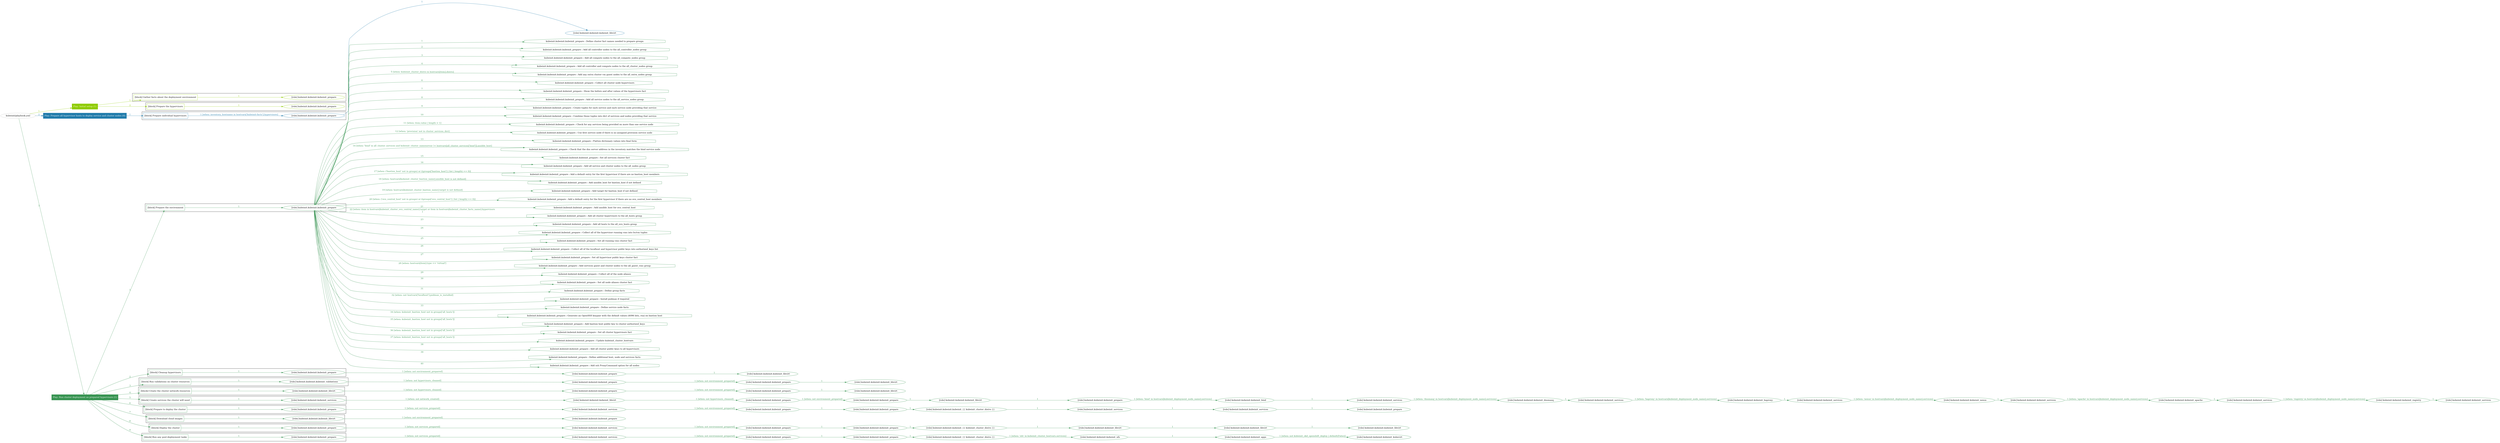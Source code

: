 digraph {
	graph [concentrate=true ordering=in rankdir=LR ratio=fill]
	edge [esep=5 sep=10]
	"kubeinit/playbook.yml" [id=root_node style=dotted]
	play_1ff50176 [label="Play: Initial setup (1)" color="#8fcc00" fontcolor="#ffffff" id=play_1ff50176 shape=box style=filled tooltip=localhost]
	"kubeinit/playbook.yml" -> play_1ff50176 [label="1 " color="#8fcc00" fontcolor="#8fcc00" id=edge_e7f3b5e3 labeltooltip="1 " tooltip="1 "]
	subgraph "kubeinit.kubeinit.kubeinit_prepare" {
		role_04b5739c [label="[role] kubeinit.kubeinit.kubeinit_prepare" color="#8fcc00" id=role_04b5739c tooltip="kubeinit.kubeinit.kubeinit_prepare"]
	}
	subgraph "kubeinit.kubeinit.kubeinit_prepare" {
		role_1f86de67 [label="[role] kubeinit.kubeinit.kubeinit_prepare" color="#8fcc00" id=role_1f86de67 tooltip="kubeinit.kubeinit.kubeinit_prepare"]
	}
	subgraph "Play: Initial setup (1)" {
		play_1ff50176 -> block_8861f835 [label=1 color="#8fcc00" fontcolor="#8fcc00" id=edge_09ba5f18 labeltooltip=1 tooltip=1]
		subgraph cluster_block_8861f835 {
			block_8861f835 [label="[block] Gather facts about the deployment environment" color="#8fcc00" id=block_8861f835 labeltooltip="Gather facts about the deployment environment" shape=box tooltip="Gather facts about the deployment environment"]
			block_8861f835 -> role_04b5739c [label="1 " color="#8fcc00" fontcolor="#8fcc00" id=edge_a6d22114 labeltooltip="1 " tooltip="1 "]
		}
		play_1ff50176 -> block_718e7c83 [label=2 color="#8fcc00" fontcolor="#8fcc00" id=edge_0af292c0 labeltooltip=2 tooltip=2]
		subgraph cluster_block_718e7c83 {
			block_718e7c83 [label="[block] Prepare the hypervisors" color="#8fcc00" id=block_718e7c83 labeltooltip="Prepare the hypervisors" shape=box tooltip="Prepare the hypervisors"]
			block_718e7c83 -> role_1f86de67 [label="1 " color="#8fcc00" fontcolor="#8fcc00" id=edge_808153cf labeltooltip="1 " tooltip="1 "]
		}
	}
	play_9d41f020 [label="Play: Prepare all hypervisor hosts to deploy service and cluster nodes (0)" color="#217cab" fontcolor="#ffffff" id=play_9d41f020 shape=box style=filled tooltip="Play: Prepare all hypervisor hosts to deploy service and cluster nodes (0)"]
	"kubeinit/playbook.yml" -> play_9d41f020 [label="2 " color="#217cab" fontcolor="#217cab" id=edge_9ff8a442 labeltooltip="2 " tooltip="2 "]
	subgraph "kubeinit.kubeinit.kubeinit_libvirt" {
		role_5e684046 [label="[role] kubeinit.kubeinit.kubeinit_libvirt" color="#217cab" id=role_5e684046 tooltip="kubeinit.kubeinit.kubeinit_libvirt"]
	}
	subgraph "kubeinit.kubeinit.kubeinit_prepare" {
		role_d1849e2b [label="[role] kubeinit.kubeinit.kubeinit_prepare" color="#217cab" id=role_d1849e2b tooltip="kubeinit.kubeinit.kubeinit_prepare"]
		role_d1849e2b -> role_5e684046 [label="1 " color="#217cab" fontcolor="#217cab" id=edge_591ca273 labeltooltip="1 " tooltip="1 "]
	}
	subgraph "Play: Prepare all hypervisor hosts to deploy service and cluster nodes (0)" {
		play_9d41f020 -> block_58d6e5d2 [label=1 color="#217cab" fontcolor="#217cab" id=edge_e5a7db64 labeltooltip=1 tooltip=1]
		subgraph cluster_block_58d6e5d2 {
			block_58d6e5d2 [label="[block] Prepare individual hypervisors" color="#217cab" id=block_58d6e5d2 labeltooltip="Prepare individual hypervisors" shape=box tooltip="Prepare individual hypervisors"]
			block_58d6e5d2 -> role_d1849e2b [label="1 [when: inventory_hostname in hostvars['kubeinit-facts'].hypervisors]" color="#217cab" fontcolor="#217cab" id=edge_00dc13f3 labeltooltip="1 [when: inventory_hostname in hostvars['kubeinit-facts'].hypervisors]" tooltip="1 [when: inventory_hostname in hostvars['kubeinit-facts'].hypervisors]"]
		}
	}
	play_1cc0f724 [label="Play: Run cluster deployment on prepared hypervisors (1)" color="#389452" fontcolor="#ffffff" id=play_1cc0f724 shape=box style=filled tooltip=localhost]
	"kubeinit/playbook.yml" -> play_1cc0f724 [label="3 " color="#389452" fontcolor="#389452" id=edge_22696da7 labeltooltip="3 " tooltip="3 "]
	subgraph "kubeinit.kubeinit.kubeinit_prepare" {
		role_8d090452 [label="[role] kubeinit.kubeinit.kubeinit_prepare" color="#389452" id=role_8d090452 tooltip="kubeinit.kubeinit.kubeinit_prepare"]
		task_efeba15f [label="kubeinit.kubeinit.kubeinit_prepare : Define cluster fact names needed to prepare groups" color="#389452" id=task_efeba15f shape=octagon tooltip="kubeinit.kubeinit.kubeinit_prepare : Define cluster fact names needed to prepare groups"]
		role_8d090452 -> task_efeba15f [label="1 " color="#389452" fontcolor="#389452" id=edge_e91ab61f labeltooltip="1 " tooltip="1 "]
		task_4846ff49 [label="kubeinit.kubeinit.kubeinit_prepare : Add all controller nodes to the all_controller_nodes group" color="#389452" id=task_4846ff49 shape=octagon tooltip="kubeinit.kubeinit.kubeinit_prepare : Add all controller nodes to the all_controller_nodes group"]
		role_8d090452 -> task_4846ff49 [label="2 " color="#389452" fontcolor="#389452" id=edge_756ee20d labeltooltip="2 " tooltip="2 "]
		task_2248758e [label="kubeinit.kubeinit.kubeinit_prepare : Add all compute nodes to the all_compute_nodes group" color="#389452" id=task_2248758e shape=octagon tooltip="kubeinit.kubeinit.kubeinit_prepare : Add all compute nodes to the all_compute_nodes group"]
		role_8d090452 -> task_2248758e [label="3 " color="#389452" fontcolor="#389452" id=edge_8f634617 labeltooltip="3 " tooltip="3 "]
		task_cd3ebe9d [label="kubeinit.kubeinit.kubeinit_prepare : Add all controller and compute nodes to the all_cluster_nodes group" color="#389452" id=task_cd3ebe9d shape=octagon tooltip="kubeinit.kubeinit.kubeinit_prepare : Add all controller and compute nodes to the all_cluster_nodes group"]
		role_8d090452 -> task_cd3ebe9d [label="4 " color="#389452" fontcolor="#389452" id=edge_06a77415 labeltooltip="4 " tooltip="4 "]
		task_b7e16682 [label="kubeinit.kubeinit.kubeinit_prepare : Add any extra cluster vm guest nodes to the all_extra_nodes group" color="#389452" id=task_b7e16682 shape=octagon tooltip="kubeinit.kubeinit.kubeinit_prepare : Add any extra cluster vm guest nodes to the all_extra_nodes group"]
		role_8d090452 -> task_b7e16682 [label="5 [when: kubeinit_cluster_distro in hostvars[item].distro]" color="#389452" fontcolor="#389452" id=edge_9d170609 labeltooltip="5 [when: kubeinit_cluster_distro in hostvars[item].distro]" tooltip="5 [when: kubeinit_cluster_distro in hostvars[item].distro]"]
		task_7ec8b0c7 [label="kubeinit.kubeinit.kubeinit_prepare : Collect all cluster node hypervisors" color="#389452" id=task_7ec8b0c7 shape=octagon tooltip="kubeinit.kubeinit.kubeinit_prepare : Collect all cluster node hypervisors"]
		role_8d090452 -> task_7ec8b0c7 [label="6 " color="#389452" fontcolor="#389452" id=edge_c5a462cb labeltooltip="6 " tooltip="6 "]
		task_b05ef2bd [label="kubeinit.kubeinit.kubeinit_prepare : Show the before and after values of the hypervisors fact" color="#389452" id=task_b05ef2bd shape=octagon tooltip="kubeinit.kubeinit.kubeinit_prepare : Show the before and after values of the hypervisors fact"]
		role_8d090452 -> task_b05ef2bd [label="7 " color="#389452" fontcolor="#389452" id=edge_1451f098 labeltooltip="7 " tooltip="7 "]
		task_a62673ef [label="kubeinit.kubeinit.kubeinit_prepare : Add all service nodes to the all_service_nodes group" color="#389452" id=task_a62673ef shape=octagon tooltip="kubeinit.kubeinit.kubeinit_prepare : Add all service nodes to the all_service_nodes group"]
		role_8d090452 -> task_a62673ef [label="8 " color="#389452" fontcolor="#389452" id=edge_93d15114 labeltooltip="8 " tooltip="8 "]
		task_f6374585 [label="kubeinit.kubeinit.kubeinit_prepare : Create tuples for each service and each service node providing that service" color="#389452" id=task_f6374585 shape=octagon tooltip="kubeinit.kubeinit.kubeinit_prepare : Create tuples for each service and each service node providing that service"]
		role_8d090452 -> task_f6374585 [label="9 " color="#389452" fontcolor="#389452" id=edge_f6e70974 labeltooltip="9 " tooltip="9 "]
		task_21171228 [label="kubeinit.kubeinit.kubeinit_prepare : Combine those tuples into dict of services and nodes providing that service" color="#389452" id=task_21171228 shape=octagon tooltip="kubeinit.kubeinit.kubeinit_prepare : Combine those tuples into dict of services and nodes providing that service"]
		role_8d090452 -> task_21171228 [label="10 " color="#389452" fontcolor="#389452" id=edge_a7121a2b labeltooltip="10 " tooltip="10 "]
		task_5606ac1b [label="kubeinit.kubeinit.kubeinit_prepare : Check for any services being provided on more than one service node" color="#389452" id=task_5606ac1b shape=octagon tooltip="kubeinit.kubeinit.kubeinit_prepare : Check for any services being provided on more than one service node"]
		role_8d090452 -> task_5606ac1b [label="11 [when: item.value | length > 1]" color="#389452" fontcolor="#389452" id=edge_d1152872 labeltooltip="11 [when: item.value | length > 1]" tooltip="11 [when: item.value | length > 1]"]
		task_d2471b45 [label="kubeinit.kubeinit.kubeinit_prepare : Use first service node if there is no assigned provision service node" color="#389452" id=task_d2471b45 shape=octagon tooltip="kubeinit.kubeinit.kubeinit_prepare : Use first service node if there is no assigned provision service node"]
		role_8d090452 -> task_d2471b45 [label="12 [when: 'provision' not in cluster_services_dict]" color="#389452" fontcolor="#389452" id=edge_b72fe046 labeltooltip="12 [when: 'provision' not in cluster_services_dict]" tooltip="12 [when: 'provision' not in cluster_services_dict]"]
		task_564d862b [label="kubeinit.kubeinit.kubeinit_prepare : Flatten dictionary values into final form" color="#389452" id=task_564d862b shape=octagon tooltip="kubeinit.kubeinit.kubeinit_prepare : Flatten dictionary values into final form"]
		role_8d090452 -> task_564d862b [label="13 " color="#389452" fontcolor="#389452" id=edge_c6a8d0c7 labeltooltip="13 " tooltip="13 "]
		task_799fcb2c [label="kubeinit.kubeinit.kubeinit_prepare : Check that the dns server address in the inventory matches the bind service node" color="#389452" id=task_799fcb2c shape=octagon tooltip="kubeinit.kubeinit.kubeinit_prepare : Check that the dns server address in the inventory matches the bind service node"]
		role_8d090452 -> task_799fcb2c [label="14 [when: 'bind' in all_cluster_services and kubeinit_cluster_nameserver != hostvars[all_cluster_services['bind']].ansible_host]" color="#389452" fontcolor="#389452" id=edge_f88abcc6 labeltooltip="14 [when: 'bind' in all_cluster_services and kubeinit_cluster_nameserver != hostvars[all_cluster_services['bind']].ansible_host]" tooltip="14 [when: 'bind' in all_cluster_services and kubeinit_cluster_nameserver != hostvars[all_cluster_services['bind']].ansible_host]"]
		task_0c8fff71 [label="kubeinit.kubeinit.kubeinit_prepare : Set all services cluster fact" color="#389452" id=task_0c8fff71 shape=octagon tooltip="kubeinit.kubeinit.kubeinit_prepare : Set all services cluster fact"]
		role_8d090452 -> task_0c8fff71 [label="15 " color="#389452" fontcolor="#389452" id=edge_08e90f63 labeltooltip="15 " tooltip="15 "]
		task_63187f2b [label="kubeinit.kubeinit.kubeinit_prepare : Add all service and cluster nodes to the all_nodes group" color="#389452" id=task_63187f2b shape=octagon tooltip="kubeinit.kubeinit.kubeinit_prepare : Add all service and cluster nodes to the all_nodes group"]
		role_8d090452 -> task_63187f2b [label="16 " color="#389452" fontcolor="#389452" id=edge_5d340c09 labeltooltip="16 " tooltip="16 "]
		task_862d0ffb [label="kubeinit.kubeinit.kubeinit_prepare : Add a default entry for the first hypervisor if there are no bastion_host members" color="#389452" id=task_862d0ffb shape=octagon tooltip="kubeinit.kubeinit.kubeinit_prepare : Add a default entry for the first hypervisor if there are no bastion_host members"]
		role_8d090452 -> task_862d0ffb [label="17 [when: ('bastion_host' not in groups) or ((groups['bastion_host'] | list | length) == 0)]" color="#389452" fontcolor="#389452" id=edge_7dd1a424 labeltooltip="17 [when: ('bastion_host' not in groups) or ((groups['bastion_host'] | list | length) == 0)]" tooltip="17 [when: ('bastion_host' not in groups) or ((groups['bastion_host'] | list | length) == 0)]"]
		task_c6693195 [label="kubeinit.kubeinit.kubeinit_prepare : Add ansible_host for bastion_host if not defined" color="#389452" id=task_c6693195 shape=octagon tooltip="kubeinit.kubeinit.kubeinit_prepare : Add ansible_host for bastion_host if not defined"]
		role_8d090452 -> task_c6693195 [label="18 [when: hostvars[kubeinit_cluster_bastion_name].ansible_host is not defined]" color="#389452" fontcolor="#389452" id=edge_ea392f53 labeltooltip="18 [when: hostvars[kubeinit_cluster_bastion_name].ansible_host is not defined]" tooltip="18 [when: hostvars[kubeinit_cluster_bastion_name].ansible_host is not defined]"]
		task_02f35dce [label="kubeinit.kubeinit.kubeinit_prepare : Add target for bastion_host if not defined" color="#389452" id=task_02f35dce shape=octagon tooltip="kubeinit.kubeinit.kubeinit_prepare : Add target for bastion_host if not defined"]
		role_8d090452 -> task_02f35dce [label="19 [when: hostvars[kubeinit_cluster_bastion_name].target is not defined]" color="#389452" fontcolor="#389452" id=edge_04b22467 labeltooltip="19 [when: hostvars[kubeinit_cluster_bastion_name].target is not defined]" tooltip="19 [when: hostvars[kubeinit_cluster_bastion_name].target is not defined]"]
		task_6348dc99 [label="kubeinit.kubeinit.kubeinit_prepare : Add a default entry for the first hypervisor if there are no ovn_central_host members" color="#389452" id=task_6348dc99 shape=octagon tooltip="kubeinit.kubeinit.kubeinit_prepare : Add a default entry for the first hypervisor if there are no ovn_central_host members"]
		role_8d090452 -> task_6348dc99 [label="20 [when: ('ovn_central_host' not in groups) or ((groups['ovn_central_host'] | list | length) == 0)]" color="#389452" fontcolor="#389452" id=edge_836e6541 labeltooltip="20 [when: ('ovn_central_host' not in groups) or ((groups['ovn_central_host'] | list | length) == 0)]" tooltip="20 [when: ('ovn_central_host' not in groups) or ((groups['ovn_central_host'] | list | length) == 0)]"]
		task_1356fca1 [label="kubeinit.kubeinit.kubeinit_prepare : Add ansible_host for ovn_central_host" color="#389452" id=task_1356fca1 shape=octagon tooltip="kubeinit.kubeinit.kubeinit_prepare : Add ansible_host for ovn_central_host"]
		role_8d090452 -> task_1356fca1 [label="21 " color="#389452" fontcolor="#389452" id=edge_0e9cafcc labeltooltip="21 " tooltip="21 "]
		task_9407fa24 [label="kubeinit.kubeinit.kubeinit_prepare : Add all cluster hypervisors to the all_hosts group" color="#389452" id=task_9407fa24 shape=octagon tooltip="kubeinit.kubeinit.kubeinit_prepare : Add all cluster hypervisors to the all_hosts group"]
		role_8d090452 -> task_9407fa24 [label="22 [when: item in hostvars[kubeinit_cluster_ovn_central_name].target or item in hostvars[kubeinit_cluster_facts_name].hypervisors
]" color="#389452" fontcolor="#389452" id=edge_608a34ef labeltooltip="22 [when: item in hostvars[kubeinit_cluster_ovn_central_name].target or item in hostvars[kubeinit_cluster_facts_name].hypervisors
]" tooltip="22 [when: item in hostvars[kubeinit_cluster_ovn_central_name].target or item in hostvars[kubeinit_cluster_facts_name].hypervisors
]"]
		task_cf9c0640 [label="kubeinit.kubeinit.kubeinit_prepare : Add all hosts to the all_ovn_hosts group" color="#389452" id=task_cf9c0640 shape=octagon tooltip="kubeinit.kubeinit.kubeinit_prepare : Add all hosts to the all_ovn_hosts group"]
		role_8d090452 -> task_cf9c0640 [label="23 " color="#389452" fontcolor="#389452" id=edge_56d71023 labeltooltip="23 " tooltip="23 "]
		task_bfd73021 [label="kubeinit.kubeinit.kubeinit_prepare : Collect all of the hypervisor running vms into hv/vm tuples" color="#389452" id=task_bfd73021 shape=octagon tooltip="kubeinit.kubeinit.kubeinit_prepare : Collect all of the hypervisor running vms into hv/vm tuples"]
		role_8d090452 -> task_bfd73021 [label="24 " color="#389452" fontcolor="#389452" id=edge_8aa70582 labeltooltip="24 " tooltip="24 "]
		task_cf240cf4 [label="kubeinit.kubeinit.kubeinit_prepare : Set all running vms cluster fact" color="#389452" id=task_cf240cf4 shape=octagon tooltip="kubeinit.kubeinit.kubeinit_prepare : Set all running vms cluster fact"]
		role_8d090452 -> task_cf240cf4 [label="25 " color="#389452" fontcolor="#389452" id=edge_3eaedb66 labeltooltip="25 " tooltip="25 "]
		task_259678f2 [label="kubeinit.kubeinit.kubeinit_prepare : Collect all of the localhost and hypervisor public keys into authorized_keys list" color="#389452" id=task_259678f2 shape=octagon tooltip="kubeinit.kubeinit.kubeinit_prepare : Collect all of the localhost and hypervisor public keys into authorized_keys list"]
		role_8d090452 -> task_259678f2 [label="26 " color="#389452" fontcolor="#389452" id=edge_fc7497b1 labeltooltip="26 " tooltip="26 "]
		task_32372415 [label="kubeinit.kubeinit.kubeinit_prepare : Set all hypervisor public keys cluster fact" color="#389452" id=task_32372415 shape=octagon tooltip="kubeinit.kubeinit.kubeinit_prepare : Set all hypervisor public keys cluster fact"]
		role_8d090452 -> task_32372415 [label="27 " color="#389452" fontcolor="#389452" id=edge_f1b9597d labeltooltip="27 " tooltip="27 "]
		task_83b43688 [label="kubeinit.kubeinit.kubeinit_prepare : Add services guest and cluster nodes to the all_guest_vms group" color="#389452" id=task_83b43688 shape=octagon tooltip="kubeinit.kubeinit.kubeinit_prepare : Add services guest and cluster nodes to the all_guest_vms group"]
		role_8d090452 -> task_83b43688 [label="28 [when: hostvars[item].type == 'virtual']" color="#389452" fontcolor="#389452" id=edge_f3a403a2 labeltooltip="28 [when: hostvars[item].type == 'virtual']" tooltip="28 [when: hostvars[item].type == 'virtual']"]
		task_acce851b [label="kubeinit.kubeinit.kubeinit_prepare : Collect all of the node aliases" color="#389452" id=task_acce851b shape=octagon tooltip="kubeinit.kubeinit.kubeinit_prepare : Collect all of the node aliases"]
		role_8d090452 -> task_acce851b [label="29 " color="#389452" fontcolor="#389452" id=edge_c679a563 labeltooltip="29 " tooltip="29 "]
		task_6571391a [label="kubeinit.kubeinit.kubeinit_prepare : Set all node aliases cluster fact" color="#389452" id=task_6571391a shape=octagon tooltip="kubeinit.kubeinit.kubeinit_prepare : Set all node aliases cluster fact"]
		role_8d090452 -> task_6571391a [label="30 " color="#389452" fontcolor="#389452" id=edge_63226356 labeltooltip="30 " tooltip="30 "]
		task_635256b7 [label="kubeinit.kubeinit.kubeinit_prepare : Define group facts" color="#389452" id=task_635256b7 shape=octagon tooltip="kubeinit.kubeinit.kubeinit_prepare : Define group facts"]
		role_8d090452 -> task_635256b7 [label="31 " color="#389452" fontcolor="#389452" id=edge_19d8b700 labeltooltip="31 " tooltip="31 "]
		task_75e252d6 [label="kubeinit.kubeinit.kubeinit_prepare : Install podman if required" color="#389452" id=task_75e252d6 shape=octagon tooltip="kubeinit.kubeinit.kubeinit_prepare : Install podman if required"]
		role_8d090452 -> task_75e252d6 [label="32 [when: not hostvars['localhost'].podman_is_installed]" color="#389452" fontcolor="#389452" id=edge_5e938858 labeltooltip="32 [when: not hostvars['localhost'].podman_is_installed]" tooltip="32 [when: not hostvars['localhost'].podman_is_installed]"]
		task_d3e61e10 [label="kubeinit.kubeinit.kubeinit_prepare : Define service node facts" color="#389452" id=task_d3e61e10 shape=octagon tooltip="kubeinit.kubeinit.kubeinit_prepare : Define service node facts"]
		role_8d090452 -> task_d3e61e10 [label="33 " color="#389452" fontcolor="#389452" id=edge_4a51d092 labeltooltip="33 " tooltip="33 "]
		task_99450779 [label="kubeinit.kubeinit.kubeinit_prepare : Generate an OpenSSH keypair with the default values (4096 bits, rsa) on bastion host" color="#389452" id=task_99450779 shape=octagon tooltip="kubeinit.kubeinit.kubeinit_prepare : Generate an OpenSSH keypair with the default values (4096 bits, rsa) on bastion host"]
		role_8d090452 -> task_99450779 [label="34 [when: kubeinit_bastion_host not in groups['all_hosts']]" color="#389452" fontcolor="#389452" id=edge_8729ce5a labeltooltip="34 [when: kubeinit_bastion_host not in groups['all_hosts']]" tooltip="34 [when: kubeinit_bastion_host not in groups['all_hosts']]"]
		task_8eb91da7 [label="kubeinit.kubeinit.kubeinit_prepare : Add bastion host public key to cluster authorized_keys" color="#389452" id=task_8eb91da7 shape=octagon tooltip="kubeinit.kubeinit.kubeinit_prepare : Add bastion host public key to cluster authorized_keys"]
		role_8d090452 -> task_8eb91da7 [label="35 [when: kubeinit_bastion_host not in groups['all_hosts']]" color="#389452" fontcolor="#389452" id=edge_5477cd1d labeltooltip="35 [when: kubeinit_bastion_host not in groups['all_hosts']]" tooltip="35 [when: kubeinit_bastion_host not in groups['all_hosts']]"]
		task_c81c511b [label="kubeinit.kubeinit.kubeinit_prepare : Set all cluster hypervisors fact" color="#389452" id=task_c81c511b shape=octagon tooltip="kubeinit.kubeinit.kubeinit_prepare : Set all cluster hypervisors fact"]
		role_8d090452 -> task_c81c511b [label="36 [when: kubeinit_bastion_host not in groups['all_hosts']]" color="#389452" fontcolor="#389452" id=edge_61ff140f labeltooltip="36 [when: kubeinit_bastion_host not in groups['all_hosts']]" tooltip="36 [when: kubeinit_bastion_host not in groups['all_hosts']]"]
		task_75c8aadf [label="kubeinit.kubeinit.kubeinit_prepare : Update kubeinit_cluster_hostvars" color="#389452" id=task_75c8aadf shape=octagon tooltip="kubeinit.kubeinit.kubeinit_prepare : Update kubeinit_cluster_hostvars"]
		role_8d090452 -> task_75c8aadf [label="37 [when: kubeinit_bastion_host not in groups['all_hosts']]" color="#389452" fontcolor="#389452" id=edge_800f4e5f labeltooltip="37 [when: kubeinit_bastion_host not in groups['all_hosts']]" tooltip="37 [when: kubeinit_bastion_host not in groups['all_hosts']]"]
		task_a0043720 [label="kubeinit.kubeinit.kubeinit_prepare : Add all cluster public keys to all hypervisors" color="#389452" id=task_a0043720 shape=octagon tooltip="kubeinit.kubeinit.kubeinit_prepare : Add all cluster public keys to all hypervisors"]
		role_8d090452 -> task_a0043720 [label="38 " color="#389452" fontcolor="#389452" id=edge_4574b92a labeltooltip="38 " tooltip="38 "]
		task_a9a57299 [label="kubeinit.kubeinit.kubeinit_prepare : Define additional host, node and services facts" color="#389452" id=task_a9a57299 shape=octagon tooltip="kubeinit.kubeinit.kubeinit_prepare : Define additional host, node and services facts"]
		role_8d090452 -> task_a9a57299 [label="39 " color="#389452" fontcolor="#389452" id=edge_94adcce8 labeltooltip="39 " tooltip="39 "]
		task_9a1a810a [label="kubeinit.kubeinit.kubeinit_prepare : Add ssh ProxyCommand option for all nodes" color="#389452" id=task_9a1a810a shape=octagon tooltip="kubeinit.kubeinit.kubeinit_prepare : Add ssh ProxyCommand option for all nodes"]
		role_8d090452 -> task_9a1a810a [label="40 " color="#389452" fontcolor="#389452" id=edge_ee02514a labeltooltip="40 " tooltip="40 "]
	}
	subgraph "kubeinit.kubeinit.kubeinit_libvirt" {
		role_1e2a0b57 [label="[role] kubeinit.kubeinit.kubeinit_libvirt" color="#389452" id=role_1e2a0b57 tooltip="kubeinit.kubeinit.kubeinit_libvirt"]
	}
	subgraph "kubeinit.kubeinit.kubeinit_prepare" {
		role_873e6f0e [label="[role] kubeinit.kubeinit.kubeinit_prepare" color="#389452" id=role_873e6f0e tooltip="kubeinit.kubeinit.kubeinit_prepare"]
		role_873e6f0e -> role_1e2a0b57 [label="1 " color="#389452" fontcolor="#389452" id=edge_4f66721c labeltooltip="1 " tooltip="1 "]
	}
	subgraph "kubeinit.kubeinit.kubeinit_prepare" {
		role_ce092f6f [label="[role] kubeinit.kubeinit.kubeinit_prepare" color="#389452" id=role_ce092f6f tooltip="kubeinit.kubeinit.kubeinit_prepare"]
		role_ce092f6f -> role_873e6f0e [label="1 [when: not environment_prepared]" color="#389452" fontcolor="#389452" id=edge_10e74a34 labeltooltip="1 [when: not environment_prepared]" tooltip="1 [when: not environment_prepared]"]
	}
	subgraph "kubeinit.kubeinit.kubeinit_libvirt" {
		role_015654d8 [label="[role] kubeinit.kubeinit.kubeinit_libvirt" color="#389452" id=role_015654d8 tooltip="kubeinit.kubeinit.kubeinit_libvirt"]
	}
	subgraph "kubeinit.kubeinit.kubeinit_prepare" {
		role_a2a2ef22 [label="[role] kubeinit.kubeinit.kubeinit_prepare" color="#389452" id=role_a2a2ef22 tooltip="kubeinit.kubeinit.kubeinit_prepare"]
		role_a2a2ef22 -> role_015654d8 [label="1 " color="#389452" fontcolor="#389452" id=edge_f65403d0 labeltooltip="1 " tooltip="1 "]
	}
	subgraph "kubeinit.kubeinit.kubeinit_prepare" {
		role_f2be7147 [label="[role] kubeinit.kubeinit.kubeinit_prepare" color="#389452" id=role_f2be7147 tooltip="kubeinit.kubeinit.kubeinit_prepare"]
		role_f2be7147 -> role_a2a2ef22 [label="1 [when: not environment_prepared]" color="#389452" fontcolor="#389452" id=edge_d3e17ce0 labeltooltip="1 [when: not environment_prepared]" tooltip="1 [when: not environment_prepared]"]
	}
	subgraph "kubeinit.kubeinit.kubeinit_validations" {
		role_cb3c3b1c [label="[role] kubeinit.kubeinit.kubeinit_validations" color="#389452" id=role_cb3c3b1c tooltip="kubeinit.kubeinit.kubeinit_validations"]
		role_cb3c3b1c -> role_f2be7147 [label="1 [when: not hypervisors_cleaned]" color="#389452" fontcolor="#389452" id=edge_a5c1431c labeltooltip="1 [when: not hypervisors_cleaned]" tooltip="1 [when: not hypervisors_cleaned]"]
	}
	subgraph "kubeinit.kubeinit.kubeinit_libvirt" {
		role_f5dea4d4 [label="[role] kubeinit.kubeinit.kubeinit_libvirt" color="#389452" id=role_f5dea4d4 tooltip="kubeinit.kubeinit.kubeinit_libvirt"]
	}
	subgraph "kubeinit.kubeinit.kubeinit_prepare" {
		role_89f9cdeb [label="[role] kubeinit.kubeinit.kubeinit_prepare" color="#389452" id=role_89f9cdeb tooltip="kubeinit.kubeinit.kubeinit_prepare"]
		role_89f9cdeb -> role_f5dea4d4 [label="1 " color="#389452" fontcolor="#389452" id=edge_e8b2d47f labeltooltip="1 " tooltip="1 "]
	}
	subgraph "kubeinit.kubeinit.kubeinit_prepare" {
		role_939534bb [label="[role] kubeinit.kubeinit.kubeinit_prepare" color="#389452" id=role_939534bb tooltip="kubeinit.kubeinit.kubeinit_prepare"]
		role_939534bb -> role_89f9cdeb [label="1 [when: not environment_prepared]" color="#389452" fontcolor="#389452" id=edge_7c61ddd3 labeltooltip="1 [when: not environment_prepared]" tooltip="1 [when: not environment_prepared]"]
	}
	subgraph "kubeinit.kubeinit.kubeinit_libvirt" {
		role_145dd243 [label="[role] kubeinit.kubeinit.kubeinit_libvirt" color="#389452" id=role_145dd243 tooltip="kubeinit.kubeinit.kubeinit_libvirt"]
		role_145dd243 -> role_939534bb [label="1 [when: not hypervisors_cleaned]" color="#389452" fontcolor="#389452" id=edge_7e145769 labeltooltip="1 [when: not hypervisors_cleaned]" tooltip="1 [when: not hypervisors_cleaned]"]
	}
	subgraph "kubeinit.kubeinit.kubeinit_services" {
		role_3ea63240 [label="[role] kubeinit.kubeinit.kubeinit_services" color="#389452" id=role_3ea63240 tooltip="kubeinit.kubeinit.kubeinit_services"]
	}
	subgraph "kubeinit.kubeinit.kubeinit_registry" {
		role_166b1378 [label="[role] kubeinit.kubeinit.kubeinit_registry" color="#389452" id=role_166b1378 tooltip="kubeinit.kubeinit.kubeinit_registry"]
		role_166b1378 -> role_3ea63240 [label="1 " color="#389452" fontcolor="#389452" id=edge_06e9ef1e labeltooltip="1 " tooltip="1 "]
	}
	subgraph "kubeinit.kubeinit.kubeinit_services" {
		role_33e4accb [label="[role] kubeinit.kubeinit.kubeinit_services" color="#389452" id=role_33e4accb tooltip="kubeinit.kubeinit.kubeinit_services"]
		role_33e4accb -> role_166b1378 [label="1 [when: 'registry' in hostvars[kubeinit_deployment_node_name].services]" color="#389452" fontcolor="#389452" id=edge_fe809441 labeltooltip="1 [when: 'registry' in hostvars[kubeinit_deployment_node_name].services]" tooltip="1 [when: 'registry' in hostvars[kubeinit_deployment_node_name].services]"]
	}
	subgraph "kubeinit.kubeinit.kubeinit_apache" {
		role_cb4a9beb [label="[role] kubeinit.kubeinit.kubeinit_apache" color="#389452" id=role_cb4a9beb tooltip="kubeinit.kubeinit.kubeinit_apache"]
		role_cb4a9beb -> role_33e4accb [label="1 " color="#389452" fontcolor="#389452" id=edge_8755a54a labeltooltip="1 " tooltip="1 "]
	}
	subgraph "kubeinit.kubeinit.kubeinit_services" {
		role_3905572b [label="[role] kubeinit.kubeinit.kubeinit_services" color="#389452" id=role_3905572b tooltip="kubeinit.kubeinit.kubeinit_services"]
		role_3905572b -> role_cb4a9beb [label="1 [when: 'apache' in hostvars[kubeinit_deployment_node_name].services]" color="#389452" fontcolor="#389452" id=edge_bd16cf42 labeltooltip="1 [when: 'apache' in hostvars[kubeinit_deployment_node_name].services]" tooltip="1 [when: 'apache' in hostvars[kubeinit_deployment_node_name].services]"]
	}
	subgraph "kubeinit.kubeinit.kubeinit_nexus" {
		role_62197b12 [label="[role] kubeinit.kubeinit.kubeinit_nexus" color="#389452" id=role_62197b12 tooltip="kubeinit.kubeinit.kubeinit_nexus"]
		role_62197b12 -> role_3905572b [label="1 " color="#389452" fontcolor="#389452" id=edge_48e0edc0 labeltooltip="1 " tooltip="1 "]
	}
	subgraph "kubeinit.kubeinit.kubeinit_services" {
		role_34958223 [label="[role] kubeinit.kubeinit.kubeinit_services" color="#389452" id=role_34958223 tooltip="kubeinit.kubeinit.kubeinit_services"]
		role_34958223 -> role_62197b12 [label="1 [when: 'nexus' in hostvars[kubeinit_deployment_node_name].services]" color="#389452" fontcolor="#389452" id=edge_d9ac5149 labeltooltip="1 [when: 'nexus' in hostvars[kubeinit_deployment_node_name].services]" tooltip="1 [when: 'nexus' in hostvars[kubeinit_deployment_node_name].services]"]
	}
	subgraph "kubeinit.kubeinit.kubeinit_haproxy" {
		role_17957ec9 [label="[role] kubeinit.kubeinit.kubeinit_haproxy" color="#389452" id=role_17957ec9 tooltip="kubeinit.kubeinit.kubeinit_haproxy"]
		role_17957ec9 -> role_34958223 [label="1 " color="#389452" fontcolor="#389452" id=edge_904510fc labeltooltip="1 " tooltip="1 "]
	}
	subgraph "kubeinit.kubeinit.kubeinit_services" {
		role_a6c67953 [label="[role] kubeinit.kubeinit.kubeinit_services" color="#389452" id=role_a6c67953 tooltip="kubeinit.kubeinit.kubeinit_services"]
		role_a6c67953 -> role_17957ec9 [label="1 [when: 'haproxy' in hostvars[kubeinit_deployment_node_name].services]" color="#389452" fontcolor="#389452" id=edge_32c2b47f labeltooltip="1 [when: 'haproxy' in hostvars[kubeinit_deployment_node_name].services]" tooltip="1 [when: 'haproxy' in hostvars[kubeinit_deployment_node_name].services]"]
	}
	subgraph "kubeinit.kubeinit.kubeinit_dnsmasq" {
		role_50439f6a [label="[role] kubeinit.kubeinit.kubeinit_dnsmasq" color="#389452" id=role_50439f6a tooltip="kubeinit.kubeinit.kubeinit_dnsmasq"]
		role_50439f6a -> role_a6c67953 [label="1 " color="#389452" fontcolor="#389452" id=edge_109bd5cc labeltooltip="1 " tooltip="1 "]
	}
	subgraph "kubeinit.kubeinit.kubeinit_services" {
		role_b2732fd9 [label="[role] kubeinit.kubeinit.kubeinit_services" color="#389452" id=role_b2732fd9 tooltip="kubeinit.kubeinit.kubeinit_services"]
		role_b2732fd9 -> role_50439f6a [label="1 [when: 'dnsmasq' in hostvars[kubeinit_deployment_node_name].services]" color="#389452" fontcolor="#389452" id=edge_1fbd64fe labeltooltip="1 [when: 'dnsmasq' in hostvars[kubeinit_deployment_node_name].services]" tooltip="1 [when: 'dnsmasq' in hostvars[kubeinit_deployment_node_name].services]"]
	}
	subgraph "kubeinit.kubeinit.kubeinit_bind" {
		role_f31ce0dc [label="[role] kubeinit.kubeinit.kubeinit_bind" color="#389452" id=role_f31ce0dc tooltip="kubeinit.kubeinit.kubeinit_bind"]
		role_f31ce0dc -> role_b2732fd9 [label="1 " color="#389452" fontcolor="#389452" id=edge_9e54ab0f labeltooltip="1 " tooltip="1 "]
	}
	subgraph "kubeinit.kubeinit.kubeinit_prepare" {
		role_0221d5f4 [label="[role] kubeinit.kubeinit.kubeinit_prepare" color="#389452" id=role_0221d5f4 tooltip="kubeinit.kubeinit.kubeinit_prepare"]
		role_0221d5f4 -> role_f31ce0dc [label="1 [when: 'bind' in hostvars[kubeinit_deployment_node_name].services]" color="#389452" fontcolor="#389452" id=edge_e8451acb labeltooltip="1 [when: 'bind' in hostvars[kubeinit_deployment_node_name].services]" tooltip="1 [when: 'bind' in hostvars[kubeinit_deployment_node_name].services]"]
	}
	subgraph "kubeinit.kubeinit.kubeinit_libvirt" {
		role_2b3ec0d3 [label="[role] kubeinit.kubeinit.kubeinit_libvirt" color="#389452" id=role_2b3ec0d3 tooltip="kubeinit.kubeinit.kubeinit_libvirt"]
		role_2b3ec0d3 -> role_0221d5f4 [label="1 " color="#389452" fontcolor="#389452" id=edge_cb054a67 labeltooltip="1 " tooltip="1 "]
	}
	subgraph "kubeinit.kubeinit.kubeinit_prepare" {
		role_bd2d814d [label="[role] kubeinit.kubeinit.kubeinit_prepare" color="#389452" id=role_bd2d814d tooltip="kubeinit.kubeinit.kubeinit_prepare"]
		role_bd2d814d -> role_2b3ec0d3 [label="1 " color="#389452" fontcolor="#389452" id=edge_284a6eed labeltooltip="1 " tooltip="1 "]
	}
	subgraph "kubeinit.kubeinit.kubeinit_prepare" {
		role_42b71029 [label="[role] kubeinit.kubeinit.kubeinit_prepare" color="#389452" id=role_42b71029 tooltip="kubeinit.kubeinit.kubeinit_prepare"]
		role_42b71029 -> role_bd2d814d [label="1 [when: not environment_prepared]" color="#389452" fontcolor="#389452" id=edge_f865cc9c labeltooltip="1 [when: not environment_prepared]" tooltip="1 [when: not environment_prepared]"]
	}
	subgraph "kubeinit.kubeinit.kubeinit_libvirt" {
		role_f934ee88 [label="[role] kubeinit.kubeinit.kubeinit_libvirt" color="#389452" id=role_f934ee88 tooltip="kubeinit.kubeinit.kubeinit_libvirt"]
		role_f934ee88 -> role_42b71029 [label="1 [when: not hypervisors_cleaned]" color="#389452" fontcolor="#389452" id=edge_884f5501 labeltooltip="1 [when: not hypervisors_cleaned]" tooltip="1 [when: not hypervisors_cleaned]"]
	}
	subgraph "kubeinit.kubeinit.kubeinit_services" {
		role_e40b478c [label="[role] kubeinit.kubeinit.kubeinit_services" color="#389452" id=role_e40b478c tooltip="kubeinit.kubeinit.kubeinit_services"]
		role_e40b478c -> role_f934ee88 [label="1 [when: not network_created]" color="#389452" fontcolor="#389452" id=edge_c302191b labeltooltip="1 [when: not network_created]" tooltip="1 [when: not network_created]"]
	}
	subgraph "kubeinit.kubeinit.kubeinit_prepare" {
		role_0ff7ae3b [label="[role] kubeinit.kubeinit.kubeinit_prepare" color="#389452" id=role_0ff7ae3b tooltip="kubeinit.kubeinit.kubeinit_prepare"]
	}
	subgraph "kubeinit.kubeinit.kubeinit_services" {
		role_123f7117 [label="[role] kubeinit.kubeinit.kubeinit_services" color="#389452" id=role_123f7117 tooltip="kubeinit.kubeinit.kubeinit_services"]
		role_123f7117 -> role_0ff7ae3b [label="1 " color="#389452" fontcolor="#389452" id=edge_49b7b9ba labeltooltip="1 " tooltip="1 "]
	}
	subgraph "kubeinit.kubeinit.kubeinit_services" {
		role_7687ad02 [label="[role] kubeinit.kubeinit.kubeinit_services" color="#389452" id=role_7687ad02 tooltip="kubeinit.kubeinit.kubeinit_services"]
		role_7687ad02 -> role_123f7117 [label="1 " color="#389452" fontcolor="#389452" id=edge_506be552 labeltooltip="1 " tooltip="1 "]
	}
	subgraph "kubeinit.kubeinit.kubeinit_{{ kubeinit_cluster_distro }}" {
		role_b91c7d26 [label="[role] kubeinit.kubeinit.kubeinit_{{ kubeinit_cluster_distro }}" color="#389452" id=role_b91c7d26 tooltip="kubeinit.kubeinit.kubeinit_{{ kubeinit_cluster_distro }}"]
		role_b91c7d26 -> role_7687ad02 [label="1 " color="#389452" fontcolor="#389452" id=edge_0f1ae1fe labeltooltip="1 " tooltip="1 "]
	}
	subgraph "kubeinit.kubeinit.kubeinit_prepare" {
		role_dd554470 [label="[role] kubeinit.kubeinit.kubeinit_prepare" color="#389452" id=role_dd554470 tooltip="kubeinit.kubeinit.kubeinit_prepare"]
		role_dd554470 -> role_b91c7d26 [label="1 " color="#389452" fontcolor="#389452" id=edge_3c2b7ca9 labeltooltip="1 " tooltip="1 "]
	}
	subgraph "kubeinit.kubeinit.kubeinit_prepare" {
		role_3487b2d4 [label="[role] kubeinit.kubeinit.kubeinit_prepare" color="#389452" id=role_3487b2d4 tooltip="kubeinit.kubeinit.kubeinit_prepare"]
		role_3487b2d4 -> role_dd554470 [label="1 " color="#389452" fontcolor="#389452" id=edge_26e8028f labeltooltip="1 " tooltip="1 "]
	}
	subgraph "kubeinit.kubeinit.kubeinit_services" {
		role_d82bb1db [label="[role] kubeinit.kubeinit.kubeinit_services" color="#389452" id=role_d82bb1db tooltip="kubeinit.kubeinit.kubeinit_services"]
		role_d82bb1db -> role_3487b2d4 [label="1 [when: not environment_prepared]" color="#389452" fontcolor="#389452" id=edge_9a237715 labeltooltip="1 [when: not environment_prepared]" tooltip="1 [when: not environment_prepared]"]
	}
	subgraph "kubeinit.kubeinit.kubeinit_prepare" {
		role_5313e816 [label="[role] kubeinit.kubeinit.kubeinit_prepare" color="#389452" id=role_5313e816 tooltip="kubeinit.kubeinit.kubeinit_prepare"]
		role_5313e816 -> role_d82bb1db [label="1 [when: not services_prepared]" color="#389452" fontcolor="#389452" id=edge_3903f1d8 labeltooltip="1 [when: not services_prepared]" tooltip="1 [when: not services_prepared]"]
	}
	subgraph "kubeinit.kubeinit.kubeinit_prepare" {
		role_e8271949 [label="[role] kubeinit.kubeinit.kubeinit_prepare" color="#389452" id=role_e8271949 tooltip="kubeinit.kubeinit.kubeinit_prepare"]
	}
	subgraph "kubeinit.kubeinit.kubeinit_libvirt" {
		role_413f2ec0 [label="[role] kubeinit.kubeinit.kubeinit_libvirt" color="#389452" id=role_413f2ec0 tooltip="kubeinit.kubeinit.kubeinit_libvirt"]
		role_413f2ec0 -> role_e8271949 [label="1 [when: not environment_prepared]" color="#389452" fontcolor="#389452" id=edge_dc1875b3 labeltooltip="1 [when: not environment_prepared]" tooltip="1 [when: not environment_prepared]"]
	}
	subgraph "kubeinit.kubeinit.kubeinit_libvirt" {
		role_67e21e83 [label="[role] kubeinit.kubeinit.kubeinit_libvirt" color="#389452" id=role_67e21e83 tooltip="kubeinit.kubeinit.kubeinit_libvirt"]
	}
	subgraph "kubeinit.kubeinit.kubeinit_libvirt" {
		role_5ff03640 [label="[role] kubeinit.kubeinit.kubeinit_libvirt" color="#389452" id=role_5ff03640 tooltip="kubeinit.kubeinit.kubeinit_libvirt"]
		role_5ff03640 -> role_67e21e83 [label="1 " color="#389452" fontcolor="#389452" id=edge_49a1c216 labeltooltip="1 " tooltip="1 "]
	}
	subgraph "kubeinit.kubeinit.kubeinit_libvirt" {
		role_a0bec47f [label="[role] kubeinit.kubeinit.kubeinit_libvirt" color="#389452" id=role_a0bec47f tooltip="kubeinit.kubeinit.kubeinit_libvirt"]
		role_a0bec47f -> role_5ff03640 [label="1 " color="#389452" fontcolor="#389452" id=edge_0fd278e9 labeltooltip="1 " tooltip="1 "]
	}
	subgraph "kubeinit.kubeinit.kubeinit_{{ kubeinit_cluster_distro }}" {
		role_cc5eb886 [label="[role] kubeinit.kubeinit.kubeinit_{{ kubeinit_cluster_distro }}" color="#389452" id=role_cc5eb886 tooltip="kubeinit.kubeinit.kubeinit_{{ kubeinit_cluster_distro }}"]
		role_cc5eb886 -> role_a0bec47f [label="1 " color="#389452" fontcolor="#389452" id=edge_d8dc4094 labeltooltip="1 " tooltip="1 "]
	}
	subgraph "kubeinit.kubeinit.kubeinit_prepare" {
		role_200f08ee [label="[role] kubeinit.kubeinit.kubeinit_prepare" color="#389452" id=role_200f08ee tooltip="kubeinit.kubeinit.kubeinit_prepare"]
		role_200f08ee -> role_cc5eb886 [label="1 " color="#389452" fontcolor="#389452" id=edge_5e01797a labeltooltip="1 " tooltip="1 "]
	}
	subgraph "kubeinit.kubeinit.kubeinit_prepare" {
		role_e8ee94cf [label="[role] kubeinit.kubeinit.kubeinit_prepare" color="#389452" id=role_e8ee94cf tooltip="kubeinit.kubeinit.kubeinit_prepare"]
		role_e8ee94cf -> role_200f08ee [label="1 " color="#389452" fontcolor="#389452" id=edge_6dc1a720 labeltooltip="1 " tooltip="1 "]
	}
	subgraph "kubeinit.kubeinit.kubeinit_services" {
		role_732a1c22 [label="[role] kubeinit.kubeinit.kubeinit_services" color="#389452" id=role_732a1c22 tooltip="kubeinit.kubeinit.kubeinit_services"]
		role_732a1c22 -> role_e8ee94cf [label="1 [when: not environment_prepared]" color="#389452" fontcolor="#389452" id=edge_5425d8b3 labeltooltip="1 [when: not environment_prepared]" tooltip="1 [when: not environment_prepared]"]
	}
	subgraph "kubeinit.kubeinit.kubeinit_prepare" {
		role_f7eab6de [label="[role] kubeinit.kubeinit.kubeinit_prepare" color="#389452" id=role_f7eab6de tooltip="kubeinit.kubeinit.kubeinit_prepare"]
		role_f7eab6de -> role_732a1c22 [label="1 [when: not services_prepared]" color="#389452" fontcolor="#389452" id=edge_2d9753d0 labeltooltip="1 [when: not services_prepared]" tooltip="1 [when: not services_prepared]"]
	}
	subgraph "kubeinit.kubeinit.kubeinit_kubevirt" {
		role_d4b9464c [label="[role] kubeinit.kubeinit.kubeinit_kubevirt" color="#389452" id=role_d4b9464c tooltip="kubeinit.kubeinit.kubeinit_kubevirt"]
	}
	subgraph "kubeinit.kubeinit.kubeinit_apps" {
		role_18eb48b3 [label="[role] kubeinit.kubeinit.kubeinit_apps" color="#389452" id=role_18eb48b3 tooltip="kubeinit.kubeinit.kubeinit_apps"]
		role_18eb48b3 -> role_d4b9464c [label="1 [when: not kubeinit_okd_openshift_deploy | default(False)]" color="#389452" fontcolor="#389452" id=edge_9e4f71d1 labeltooltip="1 [when: not kubeinit_okd_openshift_deploy | default(False)]" tooltip="1 [when: not kubeinit_okd_openshift_deploy | default(False)]"]
	}
	subgraph "kubeinit.kubeinit.kubeinit_nfs" {
		role_dcd1b934 [label="[role] kubeinit.kubeinit.kubeinit_nfs" color="#389452" id=role_dcd1b934 tooltip="kubeinit.kubeinit.kubeinit_nfs"]
		role_dcd1b934 -> role_18eb48b3 [label="1 " color="#389452" fontcolor="#389452" id=edge_989d89be labeltooltip="1 " tooltip="1 "]
	}
	subgraph "kubeinit.kubeinit.kubeinit_{{ kubeinit_cluster_distro }}" {
		role_1f41513b [label="[role] kubeinit.kubeinit.kubeinit_{{ kubeinit_cluster_distro }}" color="#389452" id=role_1f41513b tooltip="kubeinit.kubeinit.kubeinit_{{ kubeinit_cluster_distro }}"]
		role_1f41513b -> role_dcd1b934 [label="1 [when: 'nfs' in kubeinit_cluster_hostvars.services]" color="#389452" fontcolor="#389452" id=edge_b05d8ad9 labeltooltip="1 [when: 'nfs' in kubeinit_cluster_hostvars.services]" tooltip="1 [when: 'nfs' in kubeinit_cluster_hostvars.services]"]
	}
	subgraph "kubeinit.kubeinit.kubeinit_prepare" {
		role_05ca7cbf [label="[role] kubeinit.kubeinit.kubeinit_prepare" color="#389452" id=role_05ca7cbf tooltip="kubeinit.kubeinit.kubeinit_prepare"]
		role_05ca7cbf -> role_1f41513b [label="1 " color="#389452" fontcolor="#389452" id=edge_22c40f1d labeltooltip="1 " tooltip="1 "]
	}
	subgraph "kubeinit.kubeinit.kubeinit_prepare" {
		role_bba9e120 [label="[role] kubeinit.kubeinit.kubeinit_prepare" color="#389452" id=role_bba9e120 tooltip="kubeinit.kubeinit.kubeinit_prepare"]
		role_bba9e120 -> role_05ca7cbf [label="1 " color="#389452" fontcolor="#389452" id=edge_9a24e5bb labeltooltip="1 " tooltip="1 "]
	}
	subgraph "kubeinit.kubeinit.kubeinit_services" {
		role_f5c49c0c [label="[role] kubeinit.kubeinit.kubeinit_services" color="#389452" id=role_f5c49c0c tooltip="kubeinit.kubeinit.kubeinit_services"]
		role_f5c49c0c -> role_bba9e120 [label="1 [when: not environment_prepared]" color="#389452" fontcolor="#389452" id=edge_8472916d labeltooltip="1 [when: not environment_prepared]" tooltip="1 [when: not environment_prepared]"]
	}
	subgraph "kubeinit.kubeinit.kubeinit_prepare" {
		role_e0c0e2c2 [label="[role] kubeinit.kubeinit.kubeinit_prepare" color="#389452" id=role_e0c0e2c2 tooltip="kubeinit.kubeinit.kubeinit_prepare"]
		role_e0c0e2c2 -> role_f5c49c0c [label="1 [when: not services_prepared]" color="#389452" fontcolor="#389452" id=edge_1d40569c labeltooltip="1 [when: not services_prepared]" tooltip="1 [when: not services_prepared]"]
	}
	subgraph "Play: Run cluster deployment on prepared hypervisors (1)" {
		play_1cc0f724 -> block_0f892de0 [label=1 color="#389452" fontcolor="#389452" id=edge_f7fdcf83 labeltooltip=1 tooltip=1]
		subgraph cluster_block_0f892de0 {
			block_0f892de0 [label="[block] Prepare the environment" color="#389452" id=block_0f892de0 labeltooltip="Prepare the environment" shape=box tooltip="Prepare the environment"]
			block_0f892de0 -> role_8d090452 [label="1 " color="#389452" fontcolor="#389452" id=edge_748e6da5 labeltooltip="1 " tooltip="1 "]
		}
		play_1cc0f724 -> block_b452c763 [label=2 color="#389452" fontcolor="#389452" id=edge_d3dc190b labeltooltip=2 tooltip=2]
		subgraph cluster_block_b452c763 {
			block_b452c763 [label="[block] Cleanup hypervisors" color="#389452" id=block_b452c763 labeltooltip="Cleanup hypervisors" shape=box tooltip="Cleanup hypervisors"]
			block_b452c763 -> role_ce092f6f [label="1 " color="#389452" fontcolor="#389452" id=edge_e3baa73a labeltooltip="1 " tooltip="1 "]
		}
		play_1cc0f724 -> block_9875b317 [label=3 color="#389452" fontcolor="#389452" id=edge_817ad71c labeltooltip=3 tooltip=3]
		subgraph cluster_block_9875b317 {
			block_9875b317 [label="[block] Run validations on cluster resources" color="#389452" id=block_9875b317 labeltooltip="Run validations on cluster resources" shape=box tooltip="Run validations on cluster resources"]
			block_9875b317 -> role_cb3c3b1c [label="1 " color="#389452" fontcolor="#389452" id=edge_261e54e4 labeltooltip="1 " tooltip="1 "]
		}
		play_1cc0f724 -> block_3a81024d [label=4 color="#389452" fontcolor="#389452" id=edge_9115475e labeltooltip=4 tooltip=4]
		subgraph cluster_block_3a81024d {
			block_3a81024d [label="[block] Create the cluster network resources" color="#389452" id=block_3a81024d labeltooltip="Create the cluster network resources" shape=box tooltip="Create the cluster network resources"]
			block_3a81024d -> role_145dd243 [label="1 " color="#389452" fontcolor="#389452" id=edge_e9fc7416 labeltooltip="1 " tooltip="1 "]
		}
		play_1cc0f724 -> block_d972fe1e [label=5 color="#389452" fontcolor="#389452" id=edge_dee71817 labeltooltip=5 tooltip=5]
		subgraph cluster_block_d972fe1e {
			block_d972fe1e [label="[block] Create services the cluster will need" color="#389452" id=block_d972fe1e labeltooltip="Create services the cluster will need" shape=box tooltip="Create services the cluster will need"]
			block_d972fe1e -> role_e40b478c [label="1 " color="#389452" fontcolor="#389452" id=edge_a04c394d labeltooltip="1 " tooltip="1 "]
		}
		play_1cc0f724 -> block_11e0faf2 [label=6 color="#389452" fontcolor="#389452" id=edge_8def896f labeltooltip=6 tooltip=6]
		subgraph cluster_block_11e0faf2 {
			block_11e0faf2 [label="[block] Prepare to deploy the cluster" color="#389452" id=block_11e0faf2 labeltooltip="Prepare to deploy the cluster" shape=box tooltip="Prepare to deploy the cluster"]
			block_11e0faf2 -> role_5313e816 [label="1 " color="#389452" fontcolor="#389452" id=edge_b45384dc labeltooltip="1 " tooltip="1 "]
		}
		play_1cc0f724 -> block_15b9e3b3 [label=7 color="#389452" fontcolor="#389452" id=edge_2ed05889 labeltooltip=7 tooltip=7]
		subgraph cluster_block_15b9e3b3 {
			block_15b9e3b3 [label="[block] Download cloud images" color="#389452" id=block_15b9e3b3 labeltooltip="Download cloud images" shape=box tooltip="Download cloud images"]
			block_15b9e3b3 -> role_413f2ec0 [label="1 " color="#389452" fontcolor="#389452" id=edge_d62f0d22 labeltooltip="1 " tooltip="1 "]
		}
		play_1cc0f724 -> block_455236e5 [label=8 color="#389452" fontcolor="#389452" id=edge_8d4c79e9 labeltooltip=8 tooltip=8]
		subgraph cluster_block_455236e5 {
			block_455236e5 [label="[block] Deploy the cluster" color="#389452" id=block_455236e5 labeltooltip="Deploy the cluster" shape=box tooltip="Deploy the cluster"]
			block_455236e5 -> role_f7eab6de [label="1 " color="#389452" fontcolor="#389452" id=edge_1e0943b4 labeltooltip="1 " tooltip="1 "]
		}
		play_1cc0f724 -> block_66ca2346 [label=9 color="#389452" fontcolor="#389452" id=edge_e03c8ee4 labeltooltip=9 tooltip=9]
		subgraph cluster_block_66ca2346 {
			block_66ca2346 [label="[block] Run any post-deployment tasks" color="#389452" id=block_66ca2346 labeltooltip="Run any post-deployment tasks" shape=box tooltip="Run any post-deployment tasks"]
			block_66ca2346 -> role_e0c0e2c2 [label="1 " color="#389452" fontcolor="#389452" id=edge_57896507 labeltooltip="1 " tooltip="1 "]
		}
	}
}

